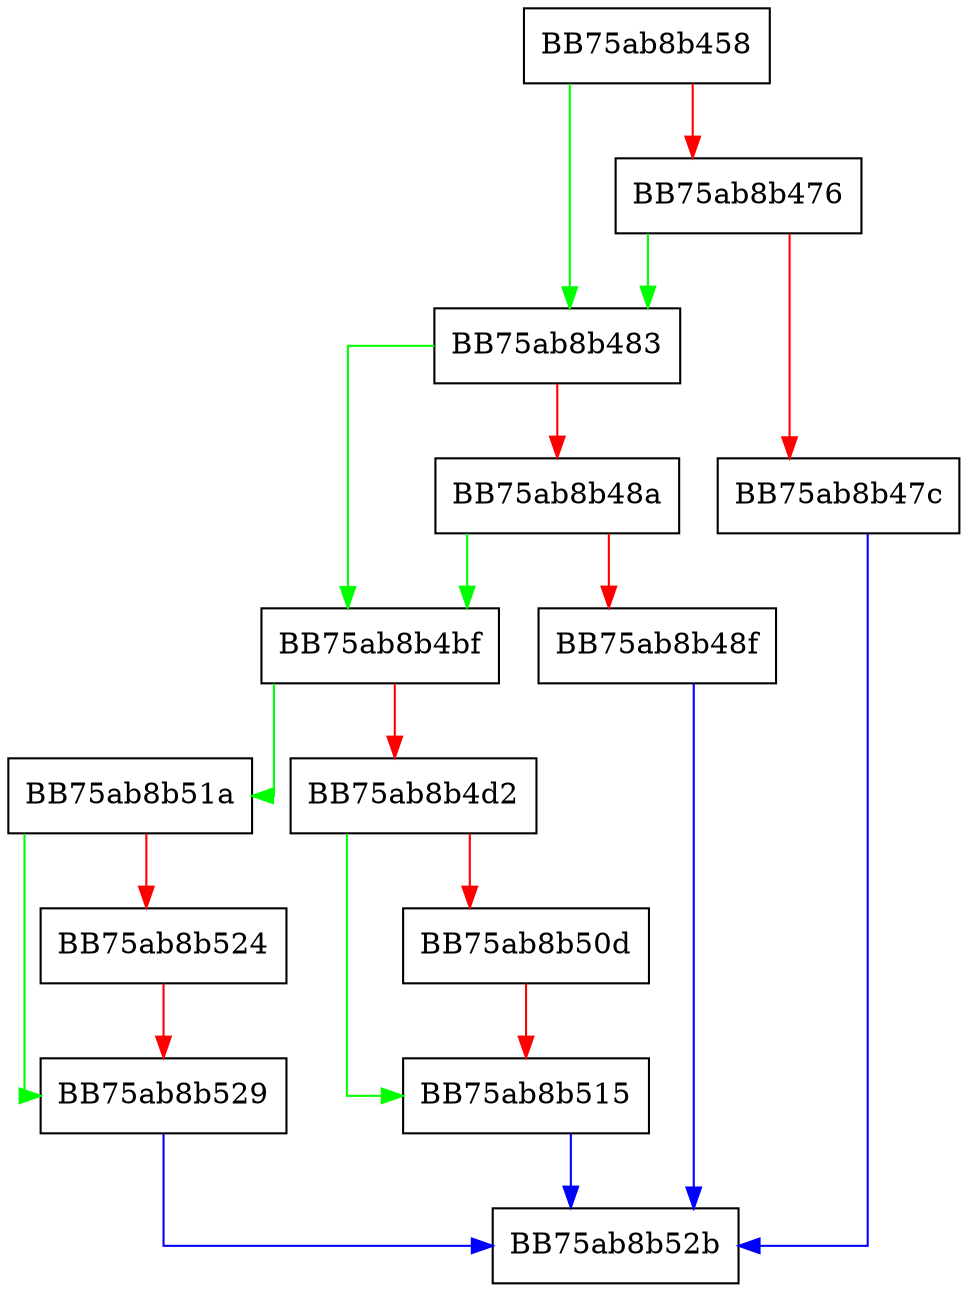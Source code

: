 digraph IsGoodPid {
  node [shape="box"];
  graph [splines=ortho];
  BB75ab8b458 -> BB75ab8b483 [color="green"];
  BB75ab8b458 -> BB75ab8b476 [color="red"];
  BB75ab8b476 -> BB75ab8b483 [color="green"];
  BB75ab8b476 -> BB75ab8b47c [color="red"];
  BB75ab8b47c -> BB75ab8b52b [color="blue"];
  BB75ab8b483 -> BB75ab8b4bf [color="green"];
  BB75ab8b483 -> BB75ab8b48a [color="red"];
  BB75ab8b48a -> BB75ab8b4bf [color="green"];
  BB75ab8b48a -> BB75ab8b48f [color="red"];
  BB75ab8b48f -> BB75ab8b52b [color="blue"];
  BB75ab8b4bf -> BB75ab8b51a [color="green"];
  BB75ab8b4bf -> BB75ab8b4d2 [color="red"];
  BB75ab8b4d2 -> BB75ab8b515 [color="green"];
  BB75ab8b4d2 -> BB75ab8b50d [color="red"];
  BB75ab8b50d -> BB75ab8b515 [color="red"];
  BB75ab8b515 -> BB75ab8b52b [color="blue"];
  BB75ab8b51a -> BB75ab8b529 [color="green"];
  BB75ab8b51a -> BB75ab8b524 [color="red"];
  BB75ab8b524 -> BB75ab8b529 [color="red"];
  BB75ab8b529 -> BB75ab8b52b [color="blue"];
}